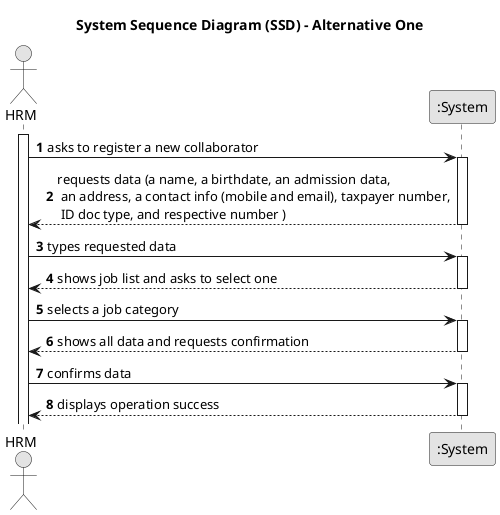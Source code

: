@startuml
skinparam monochrome true
skinparam packageStyle rectangle
skinparam shadowing false

title System Sequence Diagram (SSD) - Alternative One

autonumber

actor "HRM" as Employee
participant ":System" as System

activate Employee

    Employee -> System : asks to register a new collaborator
    activate System

        System --> Employee : requests data (a name, a birthdate, an admission data,\n an address, a contact info (mobile and email), taxpayer number,\n ID doc type, and respective number )
    deactivate System

    Employee -> System : types requested data
    activate System

        System --> Employee : shows job list and asks to select one
    deactivate System

    Employee -> System : selects a job category
    activate System

        System --> Employee : shows all data and requests confirmation
    deactivate System

    Employee -> System : confirms data
    activate System

        System --> Employee : displays operation success
    deactivate System

@enduml